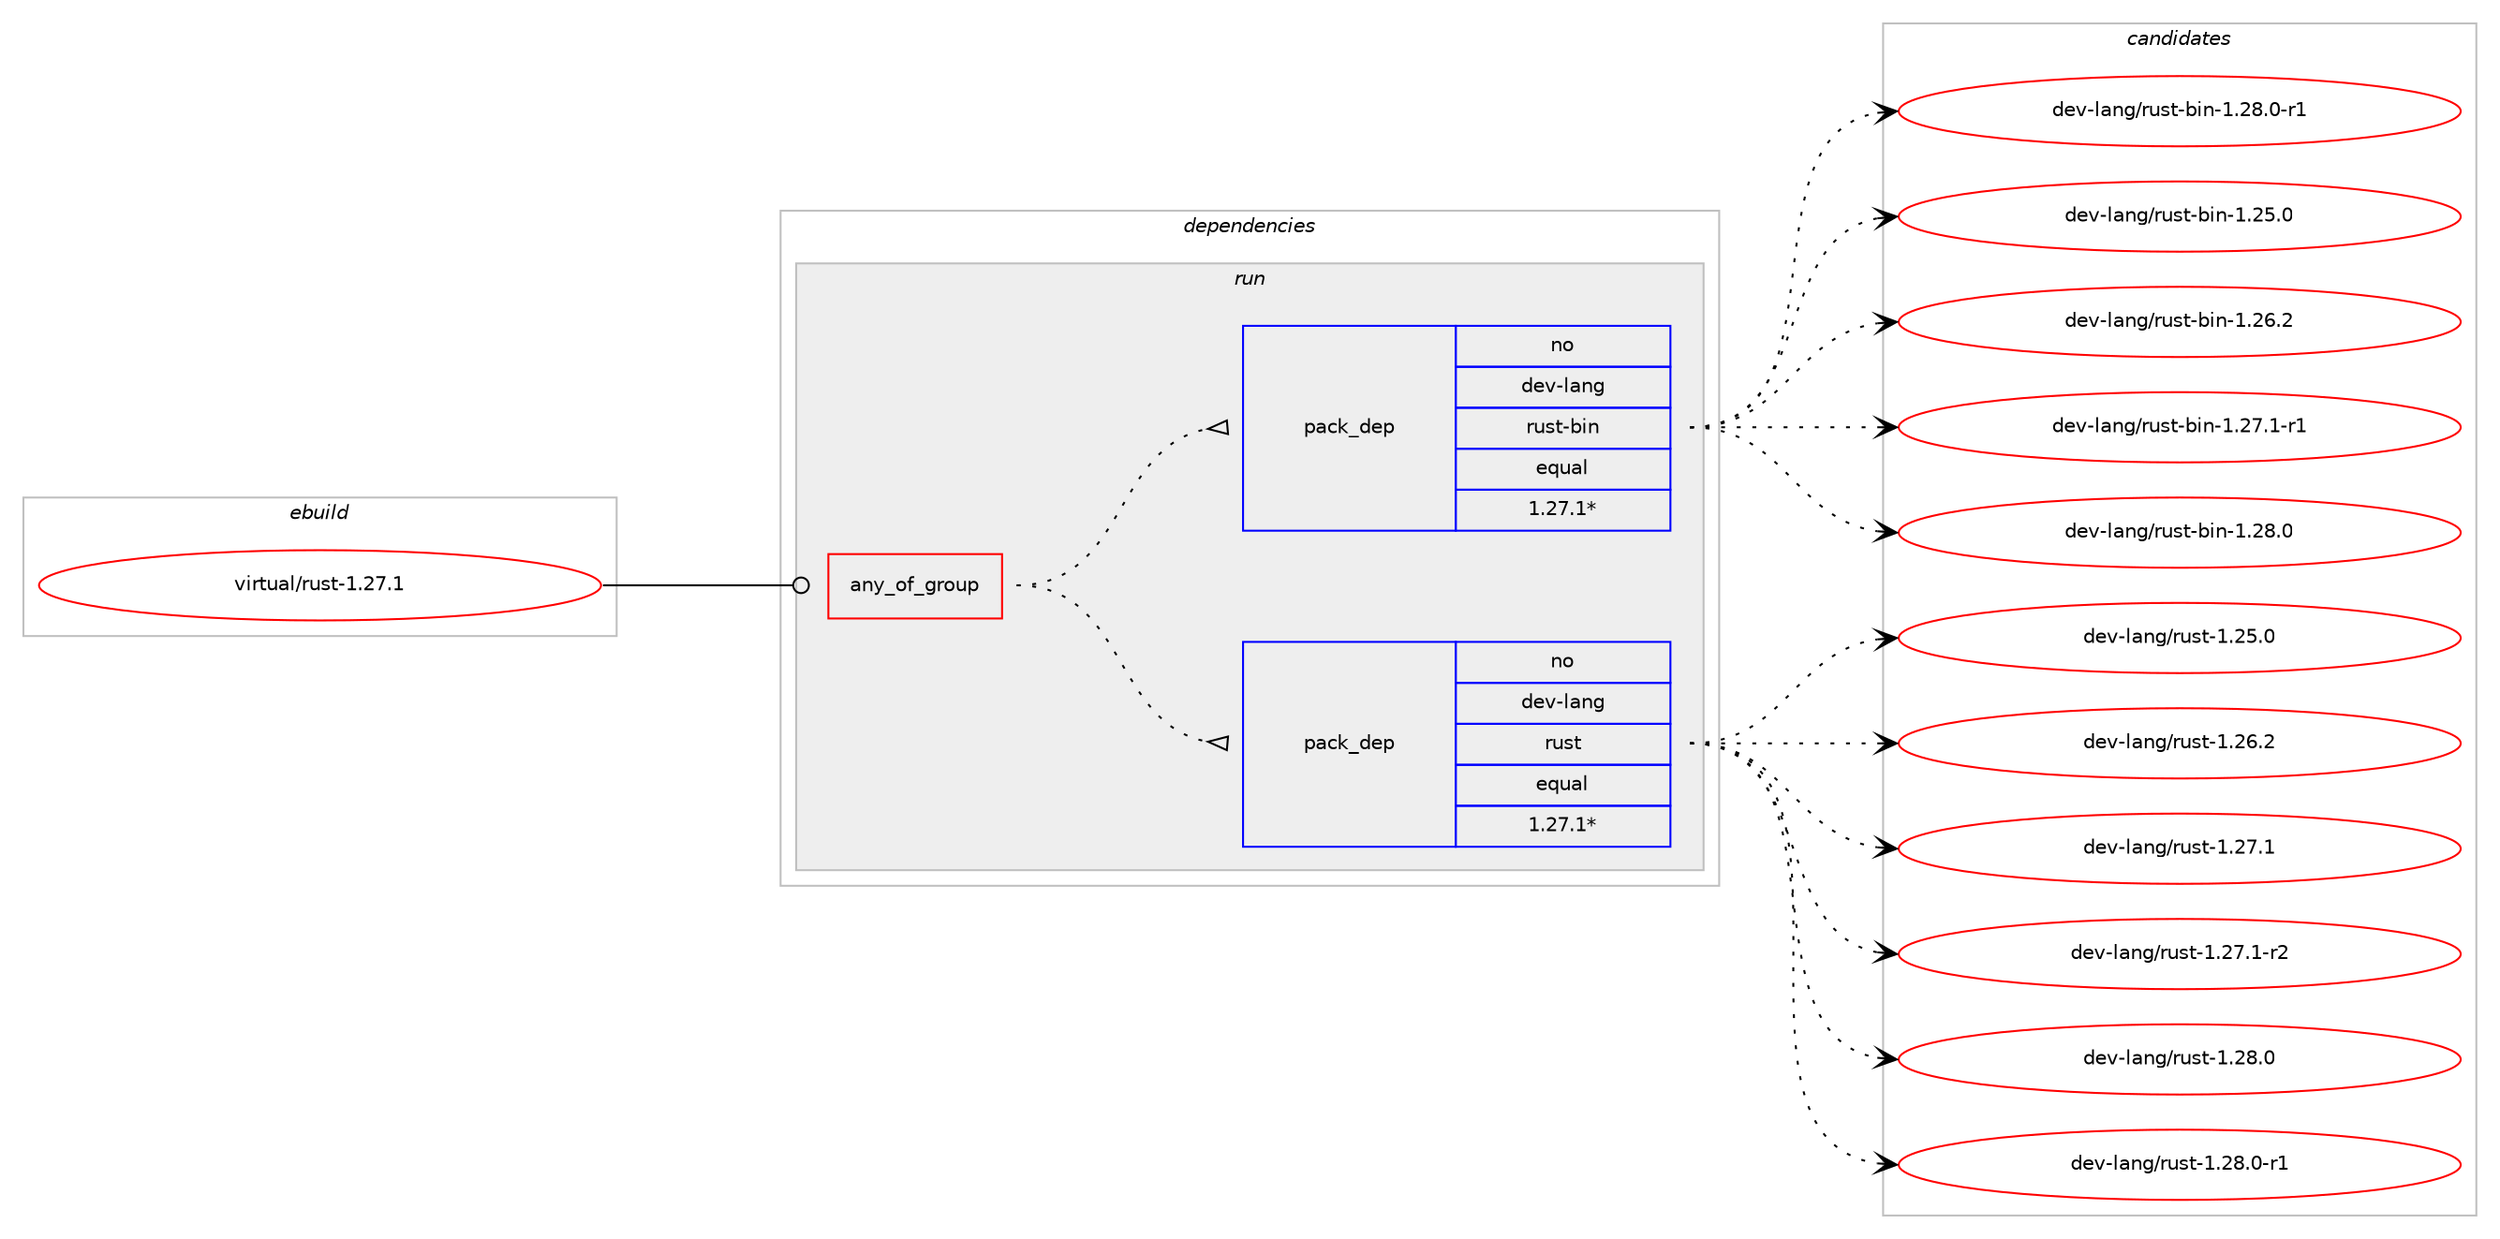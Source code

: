 digraph prolog {

# *************
# Graph options
# *************

newrank=true;
concentrate=true;
compound=true;
graph [rankdir=LR,fontname=Helvetica,fontsize=10,ranksep=1.5];#, ranksep=2.5, nodesep=0.2];
edge  [arrowhead=vee];
node  [fontname=Helvetica,fontsize=10];

# **********
# The ebuild
# **********

subgraph cluster_leftcol {
color=gray;
rank=same;
label=<<i>ebuild</i>>;
id [label="virtual/rust-1.27.1", color=red, width=4, href="../virtual/rust-1.27.1.svg"];
}

# ****************
# The dependencies
# ****************

subgraph cluster_midcol {
color=gray;
label=<<i>dependencies</i>>;
subgraph cluster_compile {
fillcolor="#eeeeee";
style=filled;
label=<<i>compile</i>>;
}
subgraph cluster_compileandrun {
fillcolor="#eeeeee";
style=filled;
label=<<i>compile and run</i>>;
}
subgraph cluster_run {
fillcolor="#eeeeee";
style=filled;
label=<<i>run</i>>;
subgraph any99 {
dependency4801 [label=<<TABLE BORDER="0" CELLBORDER="1" CELLSPACING="0" CELLPADDING="4"><TR><TD CELLPADDING="10">any_of_group</TD></TR></TABLE>>, shape=none, color=red];subgraph pack3326 {
dependency4802 [label=<<TABLE BORDER="0" CELLBORDER="1" CELLSPACING="0" CELLPADDING="4" WIDTH="220"><TR><TD ROWSPAN="6" CELLPADDING="30">pack_dep</TD></TR><TR><TD WIDTH="110">no</TD></TR><TR><TD>dev-lang</TD></TR><TR><TD>rust</TD></TR><TR><TD>equal</TD></TR><TR><TD>1.27.1*</TD></TR></TABLE>>, shape=none, color=blue];
}
dependency4801:e -> dependency4802:w [weight=20,style="dotted",arrowhead="oinv"];
subgraph pack3327 {
dependency4803 [label=<<TABLE BORDER="0" CELLBORDER="1" CELLSPACING="0" CELLPADDING="4" WIDTH="220"><TR><TD ROWSPAN="6" CELLPADDING="30">pack_dep</TD></TR><TR><TD WIDTH="110">no</TD></TR><TR><TD>dev-lang</TD></TR><TR><TD>rust-bin</TD></TR><TR><TD>equal</TD></TR><TR><TD>1.27.1*</TD></TR></TABLE>>, shape=none, color=blue];
}
dependency4801:e -> dependency4803:w [weight=20,style="dotted",arrowhead="oinv"];
}
id:e -> dependency4801:w [weight=20,style="solid",arrowhead="odot"];
}
}

# **************
# The candidates
# **************

subgraph cluster_choices {
rank=same;
color=gray;
label=<<i>candidates</i>>;

subgraph choice3326 {
color=black;
nodesep=1;
choice10010111845108971101034711411711511645494650534648 [label="dev-lang/rust-1.25.0", color=red, width=4,href="../dev-lang/rust-1.25.0.svg"];
choice10010111845108971101034711411711511645494650544650 [label="dev-lang/rust-1.26.2", color=red, width=4,href="../dev-lang/rust-1.26.2.svg"];
choice10010111845108971101034711411711511645494650554649 [label="dev-lang/rust-1.27.1", color=red, width=4,href="../dev-lang/rust-1.27.1.svg"];
choice100101118451089711010347114117115116454946505546494511450 [label="dev-lang/rust-1.27.1-r2", color=red, width=4,href="../dev-lang/rust-1.27.1-r2.svg"];
choice10010111845108971101034711411711511645494650564648 [label="dev-lang/rust-1.28.0", color=red, width=4,href="../dev-lang/rust-1.28.0.svg"];
choice100101118451089711010347114117115116454946505646484511449 [label="dev-lang/rust-1.28.0-r1", color=red, width=4,href="../dev-lang/rust-1.28.0-r1.svg"];
dependency4802:e -> choice10010111845108971101034711411711511645494650534648:w [style=dotted,weight="100"];
dependency4802:e -> choice10010111845108971101034711411711511645494650544650:w [style=dotted,weight="100"];
dependency4802:e -> choice10010111845108971101034711411711511645494650554649:w [style=dotted,weight="100"];
dependency4802:e -> choice100101118451089711010347114117115116454946505546494511450:w [style=dotted,weight="100"];
dependency4802:e -> choice10010111845108971101034711411711511645494650564648:w [style=dotted,weight="100"];
dependency4802:e -> choice100101118451089711010347114117115116454946505646484511449:w [style=dotted,weight="100"];
}
subgraph choice3327 {
color=black;
nodesep=1;
choice100101118451089711010347114117115116459810511045494650534648 [label="dev-lang/rust-bin-1.25.0", color=red, width=4,href="../dev-lang/rust-bin-1.25.0.svg"];
choice100101118451089711010347114117115116459810511045494650544650 [label="dev-lang/rust-bin-1.26.2", color=red, width=4,href="../dev-lang/rust-bin-1.26.2.svg"];
choice1001011184510897110103471141171151164598105110454946505546494511449 [label="dev-lang/rust-bin-1.27.1-r1", color=red, width=4,href="../dev-lang/rust-bin-1.27.1-r1.svg"];
choice100101118451089711010347114117115116459810511045494650564648 [label="dev-lang/rust-bin-1.28.0", color=red, width=4,href="../dev-lang/rust-bin-1.28.0.svg"];
choice1001011184510897110103471141171151164598105110454946505646484511449 [label="dev-lang/rust-bin-1.28.0-r1", color=red, width=4,href="../dev-lang/rust-bin-1.28.0-r1.svg"];
dependency4803:e -> choice100101118451089711010347114117115116459810511045494650534648:w [style=dotted,weight="100"];
dependency4803:e -> choice100101118451089711010347114117115116459810511045494650544650:w [style=dotted,weight="100"];
dependency4803:e -> choice1001011184510897110103471141171151164598105110454946505546494511449:w [style=dotted,weight="100"];
dependency4803:e -> choice100101118451089711010347114117115116459810511045494650564648:w [style=dotted,weight="100"];
dependency4803:e -> choice1001011184510897110103471141171151164598105110454946505646484511449:w [style=dotted,weight="100"];
}
}

}

